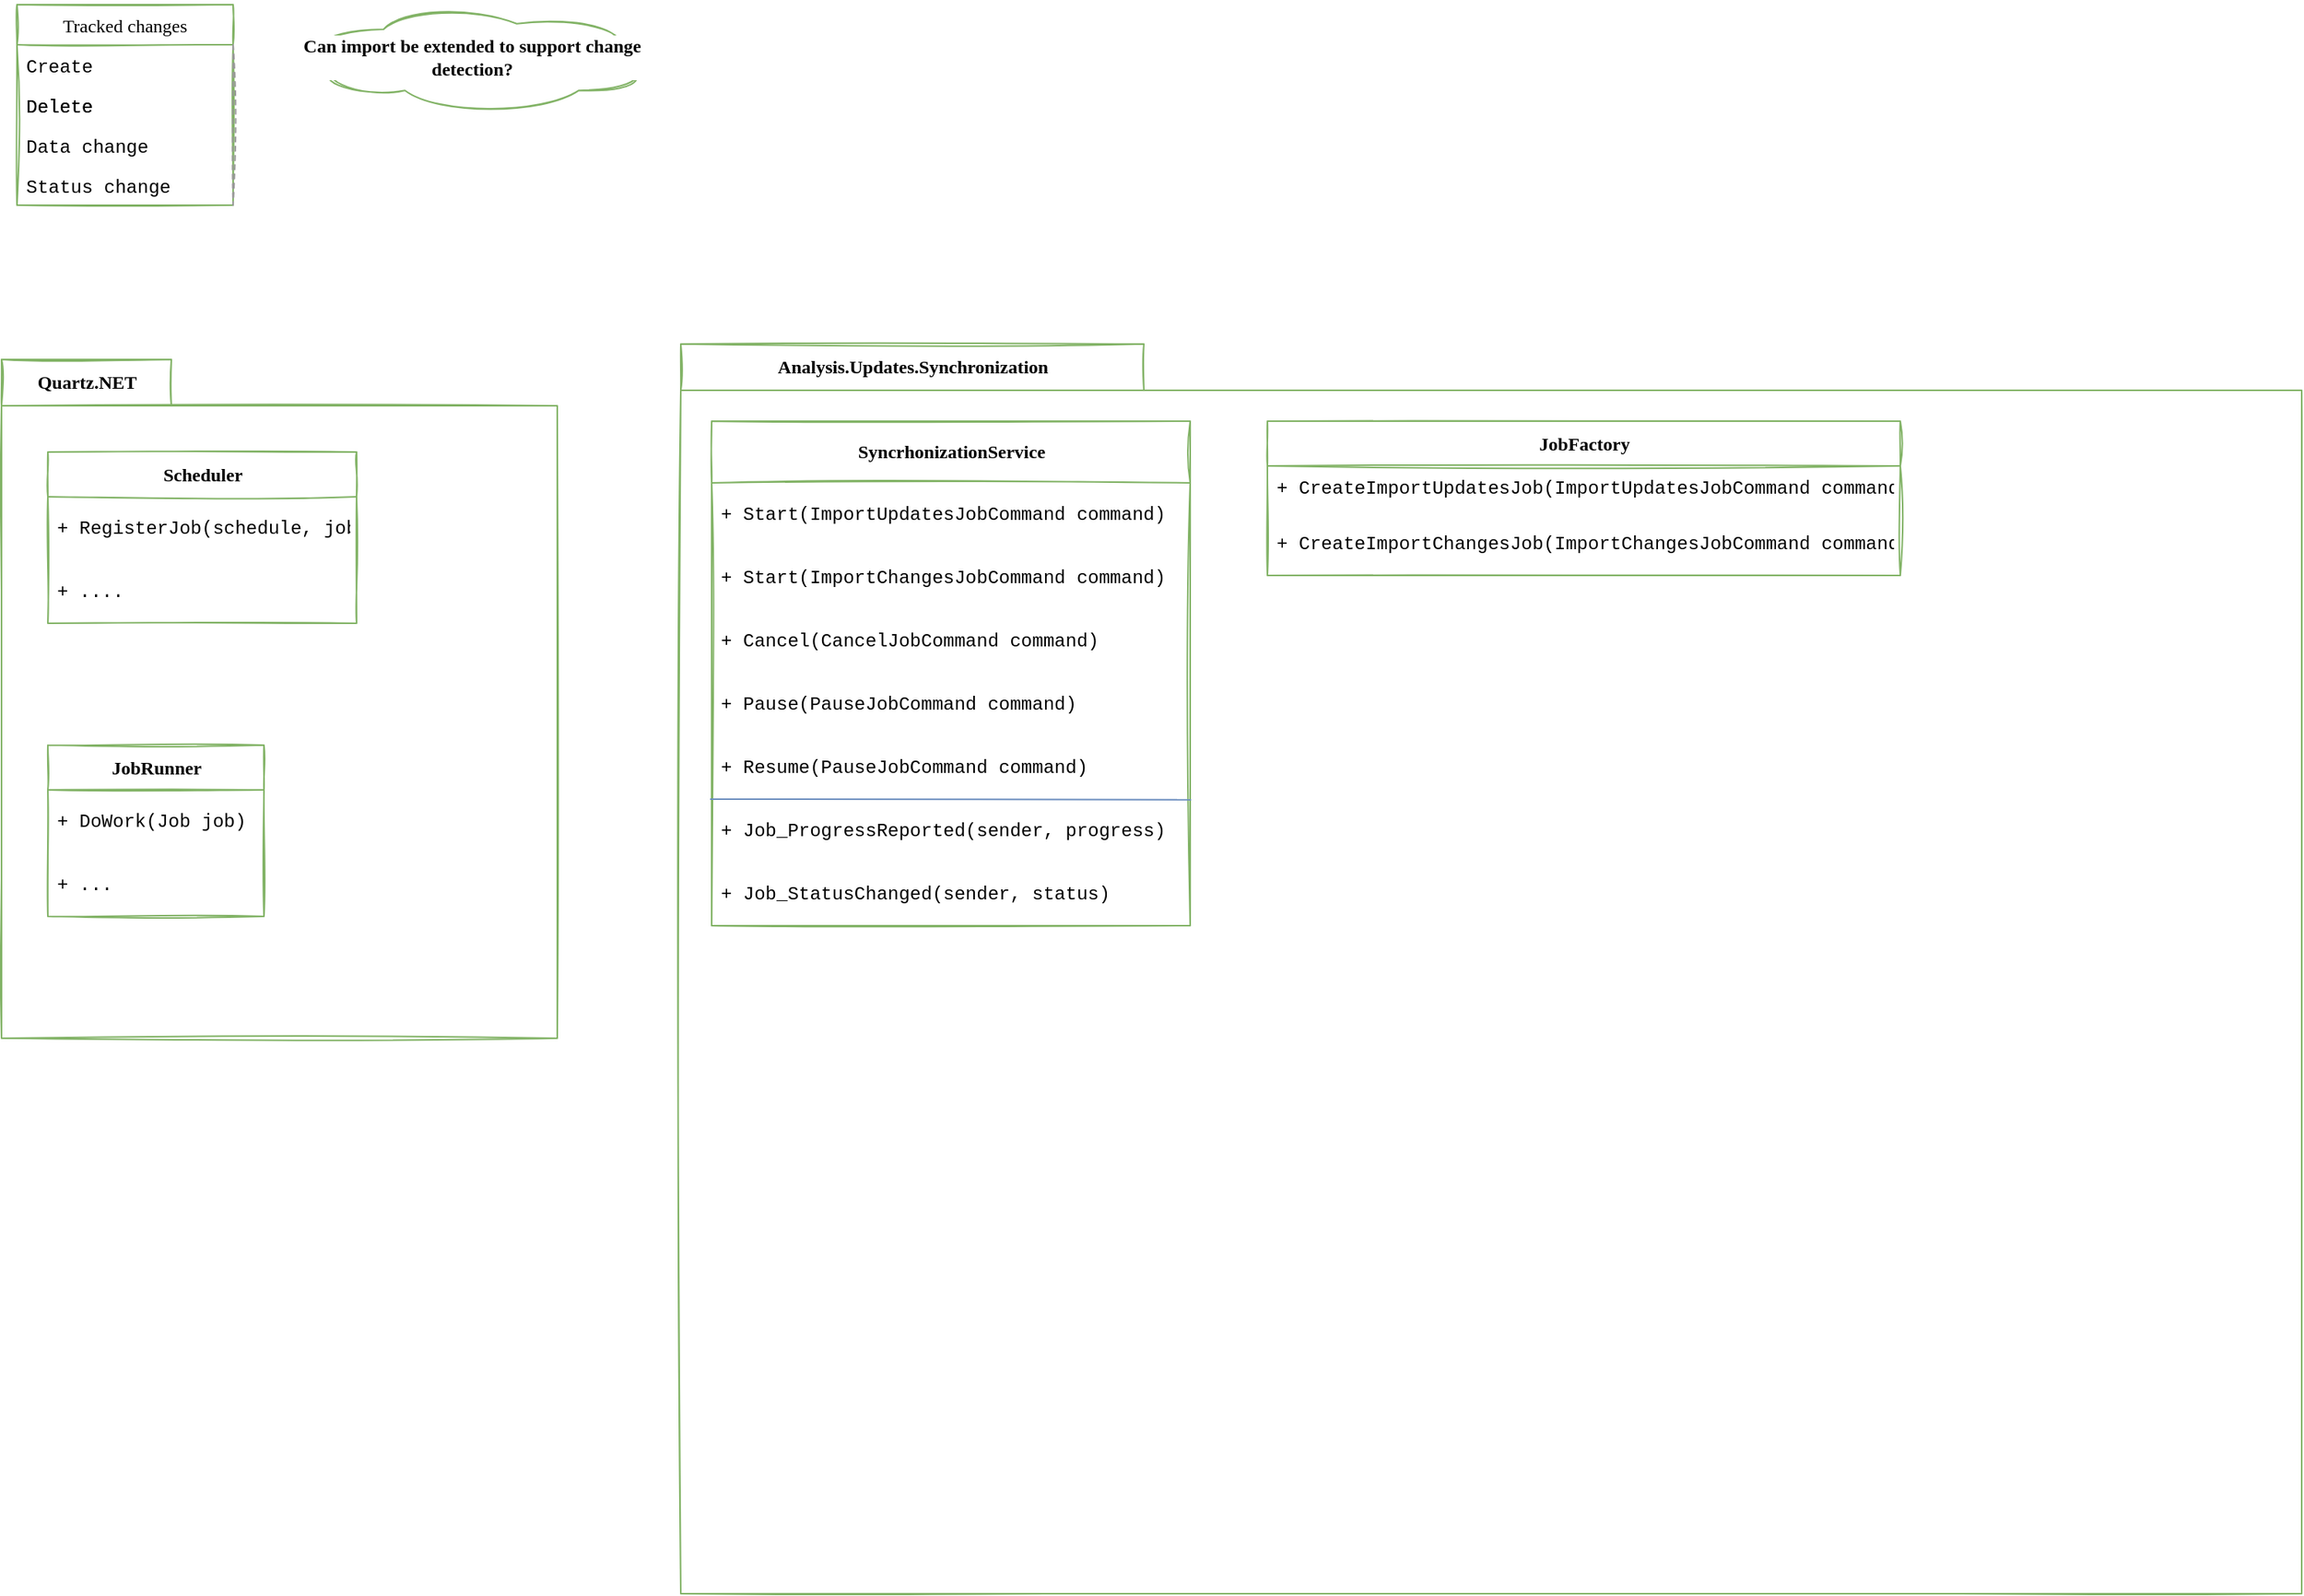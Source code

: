 <mxfile version="13.9.9" type="github">
  <diagram id="ECBcf4AF0JtO1z4K7DSX" name="Page-1">
    <mxGraphModel dx="1422" dy="773" grid="1" gridSize="10" guides="1" tooltips="1" connect="1" arrows="1" fold="1" page="1" pageScale="1" pageWidth="850" pageHeight="1100" math="0" shadow="0">
      <root>
        <mxCell id="0" />
        <mxCell id="1" parent="0" />
        <mxCell id="CNIEnDmMCDg7DlU-QSH8-22" value="Tracked changes" style="swimlane;fontStyle=0;childLayout=stackLayout;horizontal=1;startSize=26;horizontalStack=0;resizeParent=1;resizeParentMax=0;resizeLast=0;collapsible=1;marginBottom=0;rounded=0;shadow=0;strokeColor=#82b366;sketch=1;glass=0;separatorColor=#999999;fontFamily=Lucida Console;fillColor=none;" parent="1" vertex="1">
          <mxGeometry x="20" y="20" width="140" height="130" as="geometry">
            <mxRectangle x="20" y="20" width="140" height="26" as="alternateBounds" />
          </mxGeometry>
        </mxCell>
        <mxCell id="CNIEnDmMCDg7DlU-QSH8-23" value="Create" style="text;strokeColor=none;fillColor=none;align=left;verticalAlign=top;spacingLeft=4;spacingRight=4;overflow=hidden;rotatable=0;points=[[0,0.5],[1,0.5]];portConstraint=eastwest;fontFamily=Courier New;" parent="CNIEnDmMCDg7DlU-QSH8-22" vertex="1">
          <mxGeometry y="26" width="140" height="26" as="geometry" />
        </mxCell>
        <mxCell id="CNIEnDmMCDg7DlU-QSH8-24" value="Delete" style="text;strokeColor=none;align=left;verticalAlign=top;spacingLeft=4;spacingRight=4;overflow=hidden;rotatable=0;points=[[0,0.5],[1,0.5]];portConstraint=eastwest;noLabel=0;fontFamily=Courier New;rounded=0;glass=0;shadow=0;sketch=0;" parent="CNIEnDmMCDg7DlU-QSH8-22" vertex="1">
          <mxGeometry y="52" width="140" height="26" as="geometry" />
        </mxCell>
        <mxCell id="CNIEnDmMCDg7DlU-QSH8-25" value="Data change" style="text;strokeColor=none;fillColor=none;align=left;verticalAlign=top;spacingLeft=4;spacingRight=4;overflow=hidden;rotatable=0;points=[[0,0.5],[1,0.5]];portConstraint=eastwest;fontFamily=Courier New;" parent="CNIEnDmMCDg7DlU-QSH8-22" vertex="1">
          <mxGeometry y="78" width="140" height="26" as="geometry" />
        </mxCell>
        <mxCell id="CNIEnDmMCDg7DlU-QSH8-26" value="Status change" style="text;strokeColor=none;fillColor=none;align=left;verticalAlign=top;spacingLeft=4;spacingRight=4;overflow=hidden;rotatable=0;points=[[0,0.5],[1,0.5]];portConstraint=eastwest;fontFamily=Courier New;" parent="CNIEnDmMCDg7DlU-QSH8-22" vertex="1">
          <mxGeometry y="104" width="140" height="26" as="geometry" />
        </mxCell>
        <mxCell id="-ayLkiG4syY7ho0zuzDr-17" value="Quartz.NET" style="shape=folder;fontStyle=1;tabWidth=110;tabHeight=30;tabPosition=left;html=1;boundedLbl=1;labelInHeader=1;rounded=0;shadow=0;glass=0;sketch=1;startSize=26;strokeColor=#82b366;fillColor=none;fontFamily=Lucida Console;" parent="1" vertex="1">
          <mxGeometry x="10" y="250" width="360" height="440" as="geometry" />
        </mxCell>
        <mxCell id="-ayLkiG4syY7ho0zuzDr-19" value="Scheduler" style="swimlane;fontStyle=1;align=center;verticalAlign=middle;childLayout=stackLayout;horizontal=1;startSize=29;horizontalStack=0;resizeParent=1;resizeParentMax=0;resizeLast=0;collapsible=0;marginBottom=0;html=1;rounded=0;shadow=0;glass=0;sketch=1;strokeColor=#82b366;fillColor=none;fontFamily=Lucida Console;" parent="1" vertex="1">
          <mxGeometry x="40" y="310" width="200" height="111" as="geometry" />
        </mxCell>
        <mxCell id="-ayLkiG4syY7ho0zuzDr-21" value="+ RegisterJob(schedule, job)" style="text;html=1;strokeColor=none;fillColor=none;align=left;verticalAlign=middle;spacingLeft=4;spacingRight=4;overflow=hidden;rotatable=0;points=[[0,0.5],[1,0.5]];portConstraint=eastwest;fontFamily=Courier New;" parent="-ayLkiG4syY7ho0zuzDr-19" vertex="1">
          <mxGeometry y="29" width="200" height="41" as="geometry" />
        </mxCell>
        <mxCell id="vq10Wp0aYiQOO_JATJNM-24" value="+ ...." style="text;html=1;strokeColor=none;fillColor=none;align=left;verticalAlign=middle;spacingLeft=4;spacingRight=4;overflow=hidden;rotatable=0;points=[[0,0.5],[1,0.5]];portConstraint=eastwest;fontFamily=Courier New;" vertex="1" parent="-ayLkiG4syY7ho0zuzDr-19">
          <mxGeometry y="70" width="200" height="41" as="geometry" />
        </mxCell>
        <mxCell id="-ayLkiG4syY7ho0zuzDr-31" value="JobRunner" style="swimlane;fontStyle=1;align=center;verticalAlign=middle;childLayout=stackLayout;horizontal=1;startSize=29;horizontalStack=0;resizeParent=1;resizeParentMax=0;resizeLast=0;collapsible=0;marginBottom=0;html=1;rounded=0;shadow=0;glass=0;sketch=1;strokeColor=#82b366;fillColor=none;fontFamily=Lucida Console;" parent="1" vertex="1">
          <mxGeometry x="40" y="500" width="140" height="111" as="geometry" />
        </mxCell>
        <mxCell id="-ayLkiG4syY7ho0zuzDr-32" value="+ DoWork(Job job)" style="text;html=1;strokeColor=none;fillColor=none;align=left;verticalAlign=middle;spacingLeft=4;spacingRight=4;overflow=hidden;rotatable=0;points=[[0,0.5],[1,0.5]];portConstraint=eastwest;fontFamily=Courier New;" parent="-ayLkiG4syY7ho0zuzDr-31" vertex="1">
          <mxGeometry y="29" width="140" height="41" as="geometry" />
        </mxCell>
        <mxCell id="vq10Wp0aYiQOO_JATJNM-25" value="+ ..." style="text;html=1;strokeColor=none;fillColor=none;align=left;verticalAlign=middle;spacingLeft=4;spacingRight=4;overflow=hidden;rotatable=0;points=[[0,0.5],[1,0.5]];portConstraint=eastwest;fontFamily=Courier New;" vertex="1" parent="-ayLkiG4syY7ho0zuzDr-31">
          <mxGeometry y="70" width="140" height="41" as="geometry" />
        </mxCell>
        <mxCell id="-ayLkiG4syY7ho0zuzDr-34" value="Analysis.Updates.Synchronization" style="shape=folder;fontStyle=1;tabWidth=300;tabHeight=30;tabPosition=left;html=1;boundedLbl=1;labelInHeader=1;rounded=0;shadow=0;glass=0;sketch=1;startSize=26;strokeColor=#82b366;fillColor=none;fontFamily=Lucida Console;" parent="1" vertex="1">
          <mxGeometry x="450" y="240" width="1050" height="810" as="geometry" />
        </mxCell>
        <mxCell id="-ayLkiG4syY7ho0zuzDr-36" value="SyncrhonizationService" style="swimlane;fontStyle=1;align=center;verticalAlign=middle;childLayout=stackLayout;horizontal=1;startSize=40;horizontalStack=0;resizeParent=1;resizeParentMax=0;resizeLast=0;collapsible=0;marginBottom=0;html=1;rounded=0;shadow=0;glass=0;sketch=1;strokeColor=#82b366;fillColor=none;fontFamily=Lucida Console;" parent="1" vertex="1">
          <mxGeometry x="470" y="290" width="310" height="327" as="geometry" />
        </mxCell>
        <mxCell id="-ayLkiG4syY7ho0zuzDr-37" value="+ Start(ImportUpdatesJobCommand command)" style="text;html=1;strokeColor=none;fillColor=none;align=left;verticalAlign=middle;spacingLeft=4;spacingRight=4;overflow=hidden;rotatable=0;points=[[0,0.5],[1,0.5]];portConstraint=eastwest;fontFamily=Courier New;" parent="-ayLkiG4syY7ho0zuzDr-36" vertex="1">
          <mxGeometry y="40" width="310" height="41" as="geometry" />
        </mxCell>
        <mxCell id="-ayLkiG4syY7ho0zuzDr-38" value="+ Start(ImportChangesJobCommand command)" style="text;html=1;strokeColor=none;fillColor=none;align=left;verticalAlign=middle;spacingLeft=4;spacingRight=4;overflow=hidden;rotatable=0;points=[[0,0.5],[1,0.5]];portConstraint=eastwest;fontFamily=Courier New;" parent="-ayLkiG4syY7ho0zuzDr-36" vertex="1">
          <mxGeometry y="81" width="310" height="41" as="geometry" />
        </mxCell>
        <mxCell id="-ayLkiG4syY7ho0zuzDr-39" value="+ Cancel(CancelJobCommand command) " style="text;html=1;strokeColor=none;fillColor=none;align=left;verticalAlign=middle;spacingLeft=4;spacingRight=4;overflow=hidden;rotatable=0;points=[[0,0.5],[1,0.5]];portConstraint=eastwest;fontFamily=Courier New;" parent="-ayLkiG4syY7ho0zuzDr-36" vertex="1">
          <mxGeometry y="122" width="310" height="41" as="geometry" />
        </mxCell>
        <mxCell id="-ayLkiG4syY7ho0zuzDr-40" value="+ Pause(PauseJobCommand command) " style="text;html=1;strokeColor=none;fillColor=none;align=left;verticalAlign=middle;spacingLeft=4;spacingRight=4;overflow=hidden;rotatable=0;points=[[0,0.5],[1,0.5]];portConstraint=eastwest;fontFamily=Courier New;" parent="-ayLkiG4syY7ho0zuzDr-36" vertex="1">
          <mxGeometry y="163" width="310" height="41" as="geometry" />
        </mxCell>
        <mxCell id="-ayLkiG4syY7ho0zuzDr-41" value="+ Resume(PauseJobCommand command) " style="text;html=1;fillColor=none;align=left;verticalAlign=middle;spacingLeft=4;spacingRight=4;overflow=hidden;rotatable=0;points=[[0,0.5],[1,0.5]];portConstraint=eastwest;fontFamily=Courier New;" parent="-ayLkiG4syY7ho0zuzDr-36" vertex="1">
          <mxGeometry y="204" width="310" height="41" as="geometry" />
        </mxCell>
        <mxCell id="vq10Wp0aYiQOO_JATJNM-20" value="+ Job_ProgressReported(sender, progress) " style="text;html=1;fillColor=none;align=left;verticalAlign=middle;spacingLeft=4;spacingRight=4;overflow=hidden;rotatable=0;points=[[0,0.5],[1,0.5]];portConstraint=eastwest;fontFamily=Courier New;" vertex="1" parent="-ayLkiG4syY7ho0zuzDr-36">
          <mxGeometry y="245" width="310" height="41" as="geometry" />
        </mxCell>
        <mxCell id="vq10Wp0aYiQOO_JATJNM-21" value="+ Job_StatusChanged(sender, status)" style="text;html=1;fillColor=none;align=left;verticalAlign=middle;spacingLeft=4;spacingRight=4;overflow=hidden;rotatable=0;points=[[0,0.5],[1,0.5]];portConstraint=eastwest;fontFamily=Courier New;" vertex="1" parent="-ayLkiG4syY7ho0zuzDr-36">
          <mxGeometry y="286" width="310" height="41" as="geometry" />
        </mxCell>
        <mxCell id="vq10Wp0aYiQOO_JATJNM-22" value="" style="endArrow=none;html=1;strokeColor=#6c8ebf;fillColor=#dae8fc;fontFamily=Courier New;fontSize=12;entryX=1.002;entryY=1.008;entryDx=0;entryDy=0;entryPerimeter=0;" edge="1" parent="-ayLkiG4syY7ho0zuzDr-36" target="-ayLkiG4syY7ho0zuzDr-41">
          <mxGeometry width="50" height="50" relative="1" as="geometry">
            <mxPoint x="-1" y="245" as="sourcePoint" />
            <mxPoint x="280" y="170" as="targetPoint" />
          </mxGeometry>
        </mxCell>
        <mxCell id="vq10Wp0aYiQOO_JATJNM-26" value="JobFactory" style="swimlane;fontStyle=1;align=center;verticalAlign=middle;childLayout=stackLayout;horizontal=1;startSize=29;horizontalStack=0;resizeParent=1;resizeParentMax=0;resizeLast=0;collapsible=0;marginBottom=0;html=1;rounded=0;shadow=0;glass=0;sketch=1;strokeColor=#82b366;fillColor=none;fontFamily=Lucida Console;" vertex="1" parent="1">
          <mxGeometry x="830" y="290" width="410" height="100" as="geometry" />
        </mxCell>
        <mxCell id="vq10Wp0aYiQOO_JATJNM-35" value="&lt;div&gt;+ CreateImportUpdatesJob(ImportUpdatesJobCommand command)&lt;/div&gt;" style="text;html=1;strokeColor=none;fillColor=none;align=left;verticalAlign=middle;spacingLeft=4;spacingRight=4;overflow=hidden;rotatable=0;points=[[0,0.5],[1,0.5]];portConstraint=eastwest;fontFamily=Courier New;" vertex="1" parent="vq10Wp0aYiQOO_JATJNM-26">
          <mxGeometry y="29" width="410" height="30" as="geometry" />
        </mxCell>
        <mxCell id="vq10Wp0aYiQOO_JATJNM-36" value="&lt;div&gt;+ CreateImportChangesJob(ImportChangesJobCommand command)&lt;/div&gt;" style="text;html=1;strokeColor=none;fillColor=none;align=left;verticalAlign=middle;spacingLeft=4;spacingRight=4;overflow=hidden;rotatable=0;points=[[0,0.5],[1,0.5]];portConstraint=eastwest;fontFamily=Courier New;labelBackgroundColor=none;labelBorderColor=none;" vertex="1" parent="vq10Wp0aYiQOO_JATJNM-26">
          <mxGeometry y="59" width="410" height="41" as="geometry" />
        </mxCell>
        <mxCell id="vq10Wp0aYiQOO_JATJNM-38" value="Delete" style="text;strokeColor=none;align=left;verticalAlign=top;spacingLeft=4;spacingRight=4;overflow=hidden;rotatable=0;points=[[0,0.5],[1,0.5]];portConstraint=eastwest;noLabel=0;fontFamily=Courier New;rounded=0;glass=0;shadow=0;sketch=0;" vertex="1" parent="1">
          <mxGeometry x="20" y="72" width="140" height="26" as="geometry" />
        </mxCell>
        <mxCell id="vq10Wp0aYiQOO_JATJNM-62" value="Can import be extended to support change detection?" style="ellipse;shape=cloud;whiteSpace=wrap;html=1;rounded=0;shadow=0;glass=0;labelBackgroundColor=#FFFFFF;sketch=1;startSize=40;strokeColor=#82b366;fillColor=none;fontFamily=Lucida Console;fontColor=#000000;align=center;labelBorderColor=none;fontStyle=1" vertex="1" parent="1">
          <mxGeometry x="200" y="18" width="230" height="72" as="geometry" />
        </mxCell>
      </root>
    </mxGraphModel>
  </diagram>
</mxfile>
